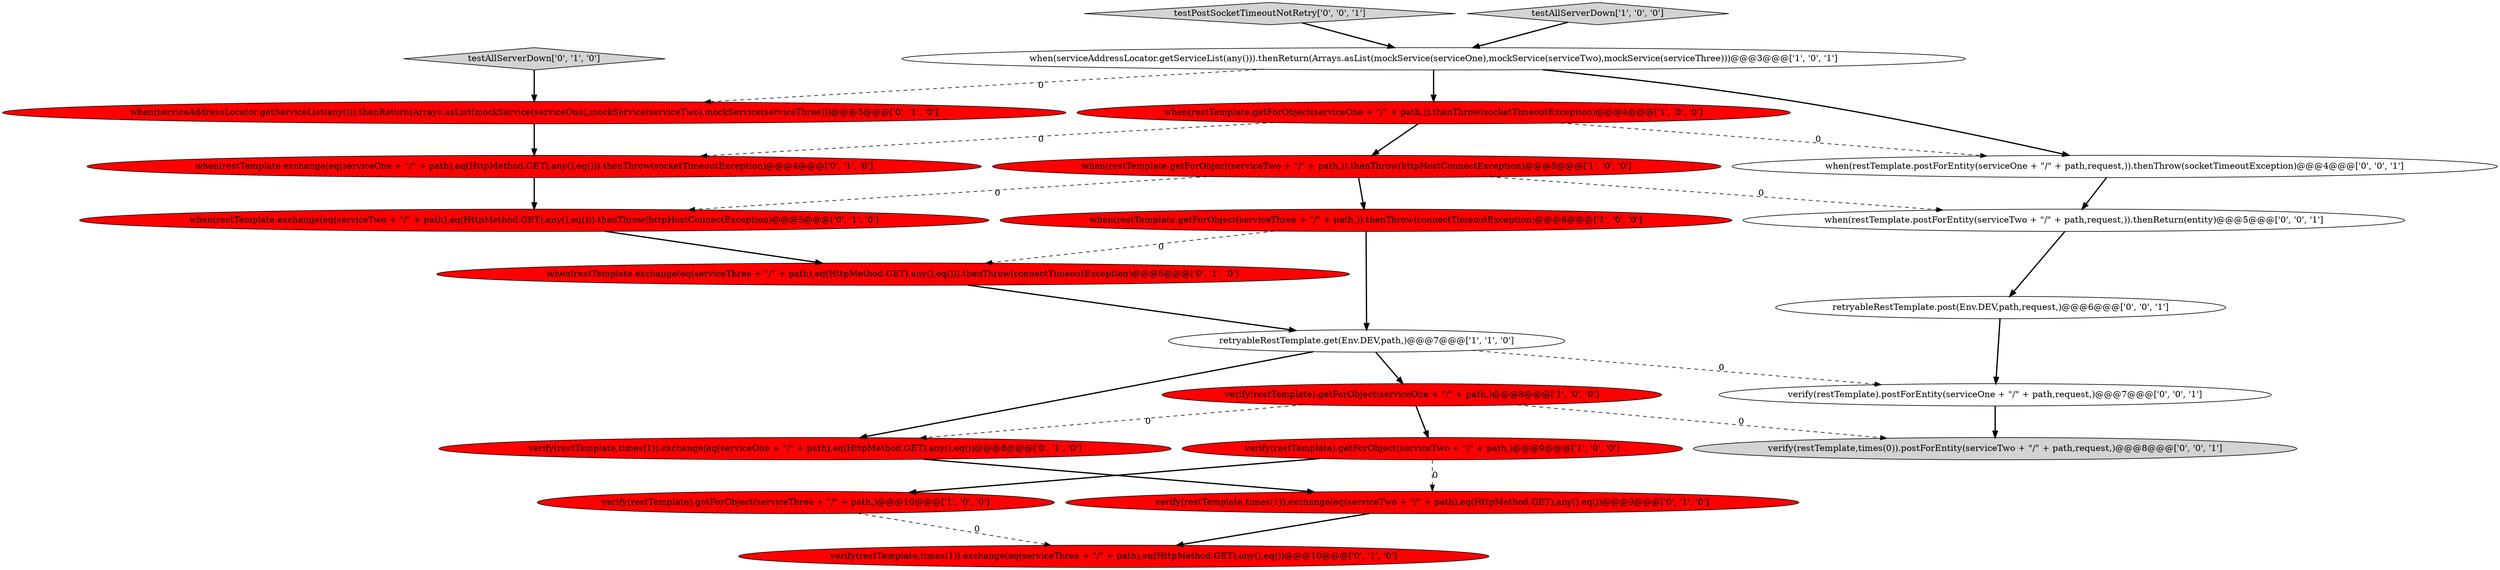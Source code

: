 digraph {
7 [style = filled, label = "verify(restTemplate).getForObject(serviceThree + \"/\" + path,)@@@10@@@['1', '0', '0']", fillcolor = red, shape = ellipse image = "AAA1AAABBB1BBB"];
6 [style = filled, label = "verify(restTemplate).getForObject(serviceTwo + \"/\" + path,)@@@9@@@['1', '0', '0']", fillcolor = red, shape = ellipse image = "AAA1AAABBB1BBB"];
22 [style = filled, label = "when(restTemplate.postForEntity(serviceOne + \"/\" + path,request,)).thenThrow(socketTimeoutException)@@@4@@@['0', '0', '1']", fillcolor = white, shape = ellipse image = "AAA0AAABBB3BBB"];
20 [style = filled, label = "retryableRestTemplate.post(Env.DEV,path,request,)@@@6@@@['0', '0', '1']", fillcolor = white, shape = ellipse image = "AAA0AAABBB3BBB"];
18 [style = filled, label = "testPostSocketTimeoutNotRetry['0', '0', '1']", fillcolor = lightgray, shape = diamond image = "AAA0AAABBB3BBB"];
1 [style = filled, label = "when(restTemplate.getForObject(serviceOne + \"/\" + path,)).thenThrow(socketTimeoutException)@@@4@@@['1', '0', '0']", fillcolor = red, shape = ellipse image = "AAA1AAABBB1BBB"];
19 [style = filled, label = "verify(restTemplate,times(0)).postForEntity(serviceTwo + \"/\" + path,request,)@@@8@@@['0', '0', '1']", fillcolor = lightgray, shape = ellipse image = "AAA0AAABBB3BBB"];
8 [style = filled, label = "when(restTemplate.getForObject(serviceThree + \"/\" + path,)).thenThrow(connectTimeoutException)@@@6@@@['1', '0', '0']", fillcolor = red, shape = ellipse image = "AAA1AAABBB1BBB"];
0 [style = filled, label = "when(restTemplate.getForObject(serviceTwo + \"/\" + path,)).thenThrow(httpHostConnectException)@@@5@@@['1', '0', '0']", fillcolor = red, shape = ellipse image = "AAA1AAABBB1BBB"];
11 [style = filled, label = "verify(restTemplate,times(1)).exchange(eq(serviceOne + \"/\" + path),eq(HttpMethod.GET),any(),eq())@@@8@@@['0', '1', '0']", fillcolor = red, shape = ellipse image = "AAA1AAABBB2BBB"];
9 [style = filled, label = "verify(restTemplate,times(1)).exchange(eq(serviceTwo + \"/\" + path),eq(HttpMethod.GET),any(),eq())@@@9@@@['0', '1', '0']", fillcolor = red, shape = ellipse image = "AAA1AAABBB2BBB"];
12 [style = filled, label = "verify(restTemplate,times(1)).exchange(eq(serviceThree + \"/\" + path),eq(HttpMethod.GET),any(),eq())@@@10@@@['0', '1', '0']", fillcolor = red, shape = ellipse image = "AAA1AAABBB2BBB"];
16 [style = filled, label = "when(restTemplate.exchange(eq(serviceTwo + \"/\" + path),eq(HttpMethod.GET),any(),eq())).thenThrow(httpHostConnectException)@@@5@@@['0', '1', '0']", fillcolor = red, shape = ellipse image = "AAA1AAABBB2BBB"];
3 [style = filled, label = "retryableRestTemplate.get(Env.DEV,path,)@@@7@@@['1', '1', '0']", fillcolor = white, shape = ellipse image = "AAA0AAABBB1BBB"];
10 [style = filled, label = "when(serviceAddressLocator.getServiceList(any())).thenReturn(Arrays.asList(mockService(serviceOne),mockService(serviceTwo),mockService(serviceThree)))@@@3@@@['0', '1', '0']", fillcolor = red, shape = ellipse image = "AAA1AAABBB2BBB"];
15 [style = filled, label = "when(restTemplate.exchange(eq(serviceOne + \"/\" + path),eq(HttpMethod.GET),any(),eq())).thenThrow(socketTimeoutException)@@@4@@@['0', '1', '0']", fillcolor = red, shape = ellipse image = "AAA1AAABBB2BBB"];
13 [style = filled, label = "when(restTemplate.exchange(eq(serviceThree + \"/\" + path),eq(HttpMethod.GET),any(),eq())).thenThrow(connectTimeoutException)@@@6@@@['0', '1', '0']", fillcolor = red, shape = ellipse image = "AAA1AAABBB2BBB"];
14 [style = filled, label = "testAllServerDown['0', '1', '0']", fillcolor = lightgray, shape = diamond image = "AAA0AAABBB2BBB"];
5 [style = filled, label = "verify(restTemplate).getForObject(serviceOne + \"/\" + path,)@@@8@@@['1', '0', '0']", fillcolor = red, shape = ellipse image = "AAA1AAABBB1BBB"];
2 [style = filled, label = "when(serviceAddressLocator.getServiceList(any())).thenReturn(Arrays.asList(mockService(serviceOne),mockService(serviceTwo),mockService(serviceThree)))@@@3@@@['1', '0', '1']", fillcolor = white, shape = ellipse image = "AAA0AAABBB1BBB"];
4 [style = filled, label = "testAllServerDown['1', '0', '0']", fillcolor = lightgray, shape = diamond image = "AAA0AAABBB1BBB"];
21 [style = filled, label = "verify(restTemplate).postForEntity(serviceOne + \"/\" + path,request,)@@@7@@@['0', '0', '1']", fillcolor = white, shape = ellipse image = "AAA0AAABBB3BBB"];
17 [style = filled, label = "when(restTemplate.postForEntity(serviceTwo + \"/\" + path,request,)).thenReturn(entity)@@@5@@@['0', '0', '1']", fillcolor = white, shape = ellipse image = "AAA0AAABBB3BBB"];
16->13 [style = bold, label=""];
10->15 [style = bold, label=""];
21->19 [style = bold, label=""];
3->21 [style = dashed, label="0"];
2->1 [style = bold, label=""];
1->15 [style = dashed, label="0"];
8->3 [style = bold, label=""];
0->16 [style = dashed, label="0"];
6->9 [style = dashed, label="0"];
3->11 [style = bold, label=""];
14->10 [style = bold, label=""];
1->0 [style = bold, label=""];
4->2 [style = bold, label=""];
18->2 [style = bold, label=""];
15->16 [style = bold, label=""];
11->9 [style = bold, label=""];
0->17 [style = dashed, label="0"];
2->10 [style = dashed, label="0"];
1->22 [style = dashed, label="0"];
8->13 [style = dashed, label="0"];
20->21 [style = bold, label=""];
3->5 [style = bold, label=""];
5->6 [style = bold, label=""];
13->3 [style = bold, label=""];
5->11 [style = dashed, label="0"];
0->8 [style = bold, label=""];
7->12 [style = dashed, label="0"];
22->17 [style = bold, label=""];
9->12 [style = bold, label=""];
6->7 [style = bold, label=""];
2->22 [style = bold, label=""];
5->19 [style = dashed, label="0"];
17->20 [style = bold, label=""];
}
